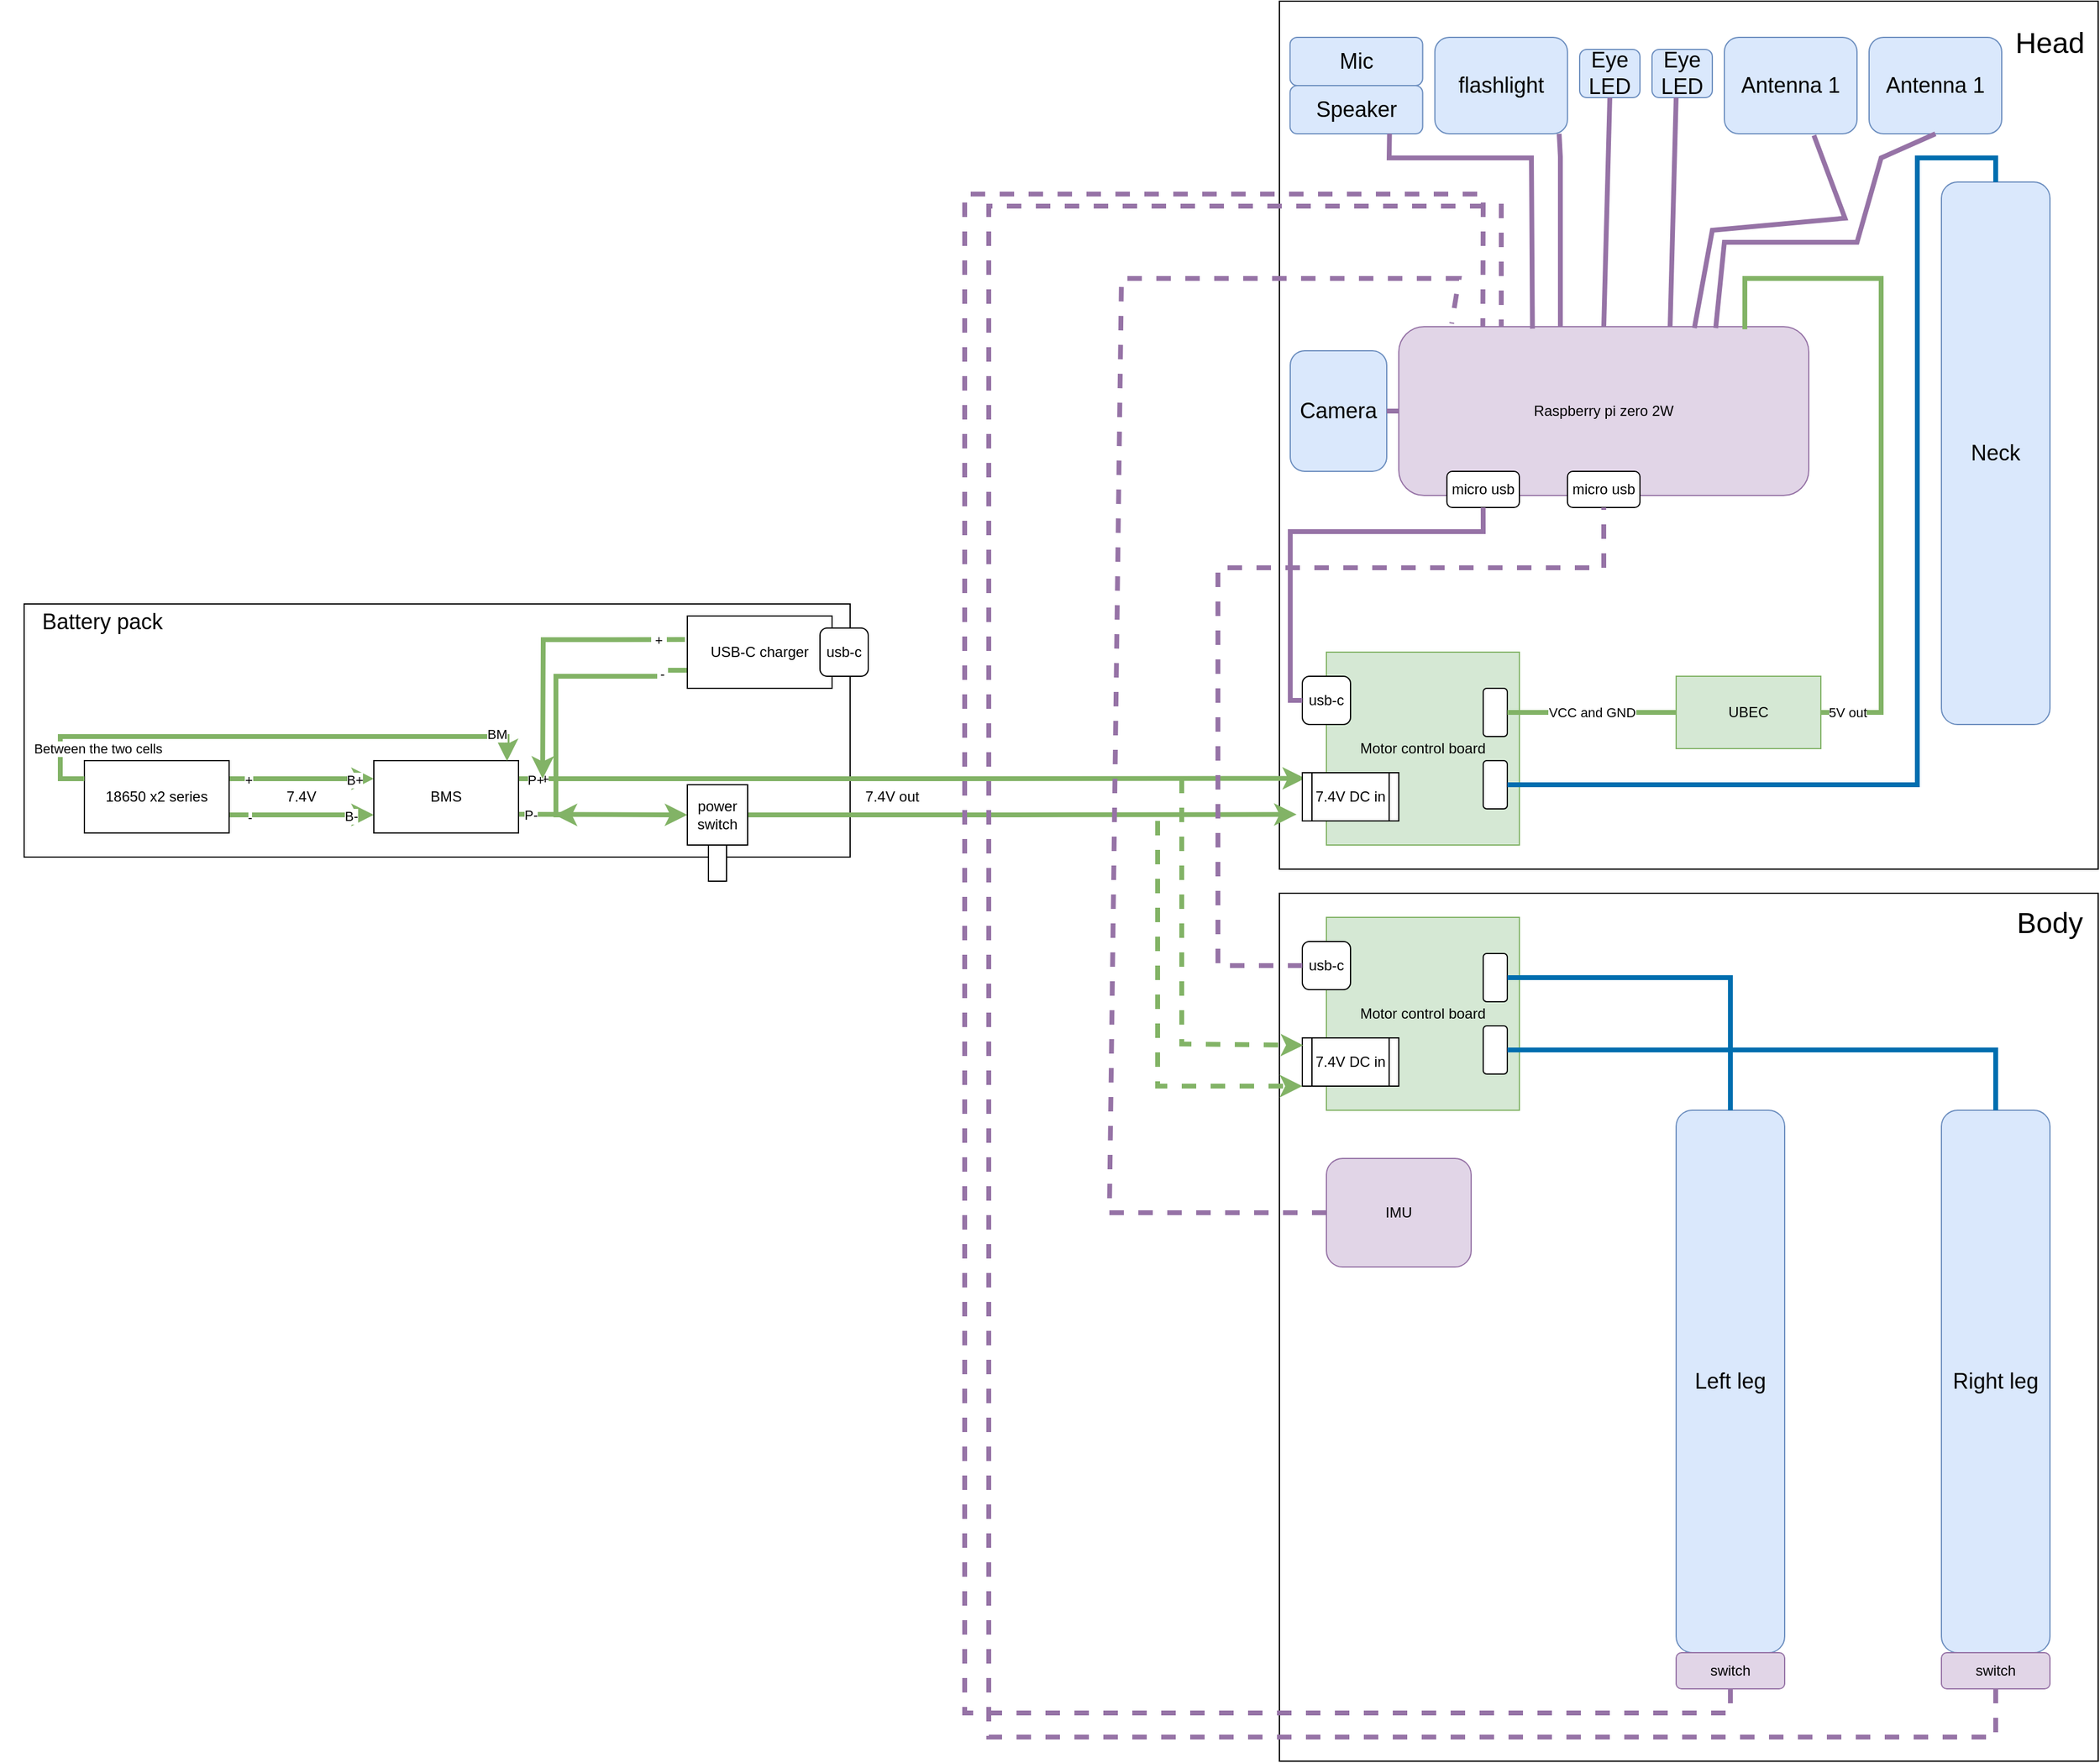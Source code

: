 <mxfile version="26.0.3">
  <diagram name="Page-1" id="qsV2s4hs_2FrfZJGvVU3">
    <mxGraphModel dx="2231" dy="1269" grid="1" gridSize="10" guides="1" tooltips="1" connect="1" arrows="1" fold="1" page="1" pageScale="1" pageWidth="827" pageHeight="1169" math="0" shadow="0">
      <root>
        <mxCell id="0" />
        <mxCell id="1" parent="0" />
        <mxCell id="-YBQGZOib8_rkUtJKQvK-69" value="" style="rounded=0;whiteSpace=wrap;html=1;" parent="1" vertex="1">
          <mxGeometry x="1421" y="40" width="679" height="720" as="geometry" />
        </mxCell>
        <mxCell id="-YBQGZOib8_rkUtJKQvK-67" value="" style="rounded=0;whiteSpace=wrap;html=1;" parent="1" vertex="1">
          <mxGeometry x="1421" y="780" width="679" height="720" as="geometry" />
        </mxCell>
        <mxCell id="-YBQGZOib8_rkUtJKQvK-45" value="&amp;nbsp;" style="rounded=0;whiteSpace=wrap;html=1;" parent="1" vertex="1">
          <mxGeometry x="380" y="540" width="685" height="210" as="geometry" />
        </mxCell>
        <mxCell id="-YBQGZOib8_rkUtJKQvK-1" value="Motor control board" style="whiteSpace=wrap;html=1;aspect=fixed;fillColor=#d5e8d4;strokeColor=#82b366;" parent="1" vertex="1">
          <mxGeometry x="1460" y="580" width="160" height="160" as="geometry" />
        </mxCell>
        <mxCell id="-YBQGZOib8_rkUtJKQvK-2" value="" style="rounded=1;whiteSpace=wrap;html=1;" parent="1" vertex="1">
          <mxGeometry x="1590" y="610" width="20" height="40" as="geometry" />
        </mxCell>
        <mxCell id="-YBQGZOib8_rkUtJKQvK-5" value="" style="rounded=1;whiteSpace=wrap;html=1;" parent="1" vertex="1">
          <mxGeometry x="1590" y="670" width="20" height="40" as="geometry" />
        </mxCell>
        <mxCell id="-YBQGZOib8_rkUtJKQvK-6" value="usb-c" style="rounded=1;whiteSpace=wrap;html=1;" parent="1" vertex="1">
          <mxGeometry x="1440" y="600" width="40" height="40" as="geometry" />
        </mxCell>
        <mxCell id="-YBQGZOib8_rkUtJKQvK-7" style="edgeStyle=orthogonalEdgeStyle;rounded=0;orthogonalLoop=1;jettySize=auto;html=1;exitX=1;exitY=0.25;exitDx=0;exitDy=0;entryX=0;entryY=0.25;entryDx=0;entryDy=0;fillColor=#d5e8d4;strokeColor=#82b366;strokeWidth=4;" parent="1" source="-YBQGZOib8_rkUtJKQvK-13" target="-YBQGZOib8_rkUtJKQvK-19" edge="1">
          <mxGeometry relative="1" as="geometry" />
        </mxCell>
        <mxCell id="-YBQGZOib8_rkUtJKQvK-8" value="+" style="edgeLabel;html=1;align=center;verticalAlign=middle;resizable=0;points=[];" parent="-YBQGZOib8_rkUtJKQvK-7" vertex="1" connectable="0">
          <mxGeometry x="-0.738" y="-1" relative="1" as="geometry">
            <mxPoint as="offset" />
          </mxGeometry>
        </mxCell>
        <mxCell id="-YBQGZOib8_rkUtJKQvK-9" value="B+" style="edgeLabel;html=1;align=center;verticalAlign=middle;resizable=0;points=[];" parent="-YBQGZOib8_rkUtJKQvK-7" vertex="1" connectable="0">
          <mxGeometry x="0.729" y="-1" relative="1" as="geometry">
            <mxPoint as="offset" />
          </mxGeometry>
        </mxCell>
        <mxCell id="-YBQGZOib8_rkUtJKQvK-10" style="edgeStyle=orthogonalEdgeStyle;rounded=0;orthogonalLoop=1;jettySize=auto;html=1;exitX=1;exitY=0.75;exitDx=0;exitDy=0;entryX=0;entryY=0.75;entryDx=0;entryDy=0;fillColor=#d5e8d4;strokeColor=#82b366;strokeWidth=4;" parent="1" source="-YBQGZOib8_rkUtJKQvK-13" target="-YBQGZOib8_rkUtJKQvK-19" edge="1">
          <mxGeometry relative="1" as="geometry" />
        </mxCell>
        <mxCell id="-YBQGZOib8_rkUtJKQvK-11" value="-" style="edgeLabel;html=1;align=center;verticalAlign=middle;resizable=0;points=[];" parent="-YBQGZOib8_rkUtJKQvK-10" vertex="1" connectable="0">
          <mxGeometry x="-0.729" y="-2" relative="1" as="geometry">
            <mxPoint as="offset" />
          </mxGeometry>
        </mxCell>
        <mxCell id="-YBQGZOib8_rkUtJKQvK-12" value="B-" style="edgeLabel;html=1;align=center;verticalAlign=middle;resizable=0;points=[];" parent="-YBQGZOib8_rkUtJKQvK-10" vertex="1" connectable="0">
          <mxGeometry x="0.671" y="-1" relative="1" as="geometry">
            <mxPoint as="offset" />
          </mxGeometry>
        </mxCell>
        <mxCell id="-YBQGZOib8_rkUtJKQvK-13" value="18650 x2 series" style="rounded=0;whiteSpace=wrap;html=1;" parent="1" vertex="1">
          <mxGeometry x="430" y="670" width="120" height="60" as="geometry" />
        </mxCell>
        <mxCell id="-YBQGZOib8_rkUtJKQvK-14" style="edgeStyle=orthogonalEdgeStyle;rounded=0;orthogonalLoop=1;jettySize=auto;html=1;exitX=1;exitY=0.25;exitDx=0;exitDy=0;entryX=0.028;entryY=0.117;entryDx=0;entryDy=0;entryPerimeter=0;fillColor=#d5e8d4;strokeColor=#82b366;strokeWidth=4;" parent="1" source="-YBQGZOib8_rkUtJKQvK-19" target="-YBQGZOib8_rkUtJKQvK-42" edge="1">
          <mxGeometry relative="1" as="geometry">
            <mxPoint x="900" y="685" as="targetPoint" />
          </mxGeometry>
        </mxCell>
        <mxCell id="-YBQGZOib8_rkUtJKQvK-15" value="P+" style="edgeLabel;html=1;align=center;verticalAlign=middle;resizable=0;points=[];" parent="-YBQGZOib8_rkUtJKQvK-14" vertex="1" connectable="0">
          <mxGeometry x="-0.671" relative="1" as="geometry">
            <mxPoint x="-90" as="offset" />
          </mxGeometry>
        </mxCell>
        <mxCell id="-YBQGZOib8_rkUtJKQvK-54" value="P+" style="edgeLabel;html=1;align=center;verticalAlign=middle;resizable=0;points=[];" parent="-YBQGZOib8_rkUtJKQvK-14" vertex="1" connectable="0">
          <mxGeometry x="-0.957" y="-1" relative="1" as="geometry">
            <mxPoint as="offset" />
          </mxGeometry>
        </mxCell>
        <mxCell id="-YBQGZOib8_rkUtJKQvK-17" style="edgeStyle=orthogonalEdgeStyle;rounded=0;orthogonalLoop=1;jettySize=auto;html=1;exitX=1;exitY=0.75;exitDx=0;exitDy=0;entryX=0;entryY=0.5;entryDx=0;entryDy=0;fillColor=#d5e8d4;strokeColor=#82b366;strokeWidth=4;" parent="1" target="-YBQGZOib8_rkUtJKQvK-38" edge="1">
          <mxGeometry relative="1" as="geometry">
            <mxPoint x="790" y="714.52" as="sourcePoint" />
            <mxPoint x="910" y="714.52" as="targetPoint" />
          </mxGeometry>
        </mxCell>
        <mxCell id="-YBQGZOib8_rkUtJKQvK-18" value="P-" style="edgeLabel;html=1;align=center;verticalAlign=middle;resizable=0;points=[];" parent="-YBQGZOib8_rkUtJKQvK-17" vertex="1" connectable="0">
          <mxGeometry x="-0.633" y="1" relative="1" as="geometry">
            <mxPoint x="-16" y="1" as="offset" />
          </mxGeometry>
        </mxCell>
        <mxCell id="-YBQGZOib8_rkUtJKQvK-19" value="BMS" style="rounded=0;whiteSpace=wrap;html=1;" parent="1" vertex="1">
          <mxGeometry x="670" y="670" width="120" height="60" as="geometry" />
        </mxCell>
        <mxCell id="-YBQGZOib8_rkUtJKQvK-20" style="edgeStyle=orthogonalEdgeStyle;rounded=0;orthogonalLoop=1;jettySize=auto;html=1;exitX=0;exitY=0.75;exitDx=0;exitDy=0;strokeWidth=4;fillColor=#d5e8d4;strokeColor=#82b366;" parent="1" source="-YBQGZOib8_rkUtJKQvK-24" edge="1">
          <mxGeometry relative="1" as="geometry">
            <mxPoint x="820" y="715" as="targetPoint" />
            <mxPoint x="890" y="600" as="sourcePoint" />
            <Array as="points">
              <mxPoint x="910" y="600" />
              <mxPoint x="821" y="600" />
              <mxPoint x="821" y="715" />
            </Array>
          </mxGeometry>
        </mxCell>
        <mxCell id="-YBQGZOib8_rkUtJKQvK-21" value="&amp;nbsp;-&amp;nbsp;" style="edgeLabel;html=1;align=center;verticalAlign=middle;resizable=0;points=[];" parent="-YBQGZOib8_rkUtJKQvK-20" vertex="1" connectable="0">
          <mxGeometry x="-0.805" y="-1" relative="1" as="geometry">
            <mxPoint as="offset" />
          </mxGeometry>
        </mxCell>
        <mxCell id="-YBQGZOib8_rkUtJKQvK-22" style="edgeStyle=orthogonalEdgeStyle;rounded=0;orthogonalLoop=1;jettySize=auto;html=1;exitX=-0.017;exitY=0.326;exitDx=0;exitDy=0;exitPerimeter=0;strokeWidth=4;fillColor=#d5e8d4;strokeColor=#82b366;" parent="1" source="-YBQGZOib8_rkUtJKQvK-24" edge="1">
          <mxGeometry relative="1" as="geometry">
            <mxPoint x="810" y="685" as="targetPoint" />
            <mxPoint x="890" y="570" as="sourcePoint" />
          </mxGeometry>
        </mxCell>
        <mxCell id="-YBQGZOib8_rkUtJKQvK-23" value="&amp;nbsp;+&amp;nbsp;" style="edgeLabel;html=1;align=center;verticalAlign=middle;resizable=0;points=[];" parent="-YBQGZOib8_rkUtJKQvK-22" vertex="1" connectable="0">
          <mxGeometry x="-0.813" relative="1" as="geometry">
            <mxPoint as="offset" />
          </mxGeometry>
        </mxCell>
        <mxCell id="-YBQGZOib8_rkUtJKQvK-24" value="USB-C charger" style="rounded=0;whiteSpace=wrap;html=1;" parent="1" vertex="1">
          <mxGeometry x="930" y="550" width="120" height="60" as="geometry" />
        </mxCell>
        <mxCell id="-YBQGZOib8_rkUtJKQvK-27" value="UBEC" style="rounded=0;whiteSpace=wrap;html=1;fillColor=#d5e8d4;strokeColor=#82b366;" parent="1" vertex="1">
          <mxGeometry x="1750" y="600" width="120" height="60" as="geometry" />
        </mxCell>
        <mxCell id="-YBQGZOib8_rkUtJKQvK-28" style="edgeStyle=orthogonalEdgeStyle;rounded=0;orthogonalLoop=1;jettySize=auto;html=1;exitX=0;exitY=0.25;exitDx=0;exitDy=0;entryX=0.921;entryY=0.007;entryDx=0;entryDy=0;entryPerimeter=0;fillColor=#d5e8d4;strokeColor=#82b366;strokeWidth=4;" parent="1" source="-YBQGZOib8_rkUtJKQvK-13" target="-YBQGZOib8_rkUtJKQvK-19" edge="1">
          <mxGeometry relative="1" as="geometry" />
        </mxCell>
        <mxCell id="-YBQGZOib8_rkUtJKQvK-29" value="BM" style="edgeLabel;html=1;align=center;verticalAlign=middle;resizable=0;points=[];" parent="-YBQGZOib8_rkUtJKQvK-28" vertex="1" connectable="0">
          <mxGeometry x="0.868" y="2" relative="1" as="geometry">
            <mxPoint as="offset" />
          </mxGeometry>
        </mxCell>
        <mxCell id="-YBQGZOib8_rkUtJKQvK-30" value="Between the two cells" style="edgeLabel;html=1;align=center;verticalAlign=middle;resizable=0;points=[];" parent="-YBQGZOib8_rkUtJKQvK-28" vertex="1" connectable="0">
          <mxGeometry x="-0.958" y="-1" relative="1" as="geometry">
            <mxPoint x="20" y="-24" as="offset" />
          </mxGeometry>
        </mxCell>
        <mxCell id="-YBQGZOib8_rkUtJKQvK-32" value="Raspberry pi zero 2W" style="rounded=1;whiteSpace=wrap;html=1;fillColor=#e1d5e7;strokeColor=#9673a6;" parent="1" vertex="1">
          <mxGeometry x="1520" y="310" width="340" height="140" as="geometry" />
        </mxCell>
        <mxCell id="-YBQGZOib8_rkUtJKQvK-33" value="7.4V" style="text;html=1;align=center;verticalAlign=middle;whiteSpace=wrap;rounded=0;" parent="1" vertex="1">
          <mxGeometry x="580" y="685" width="60" height="30" as="geometry" />
        </mxCell>
        <mxCell id="-YBQGZOib8_rkUtJKQvK-34" value="7.4V out" style="text;html=1;align=center;verticalAlign=middle;whiteSpace=wrap;rounded=0;" parent="1" vertex="1">
          <mxGeometry x="1070" y="685" width="60" height="30" as="geometry" />
        </mxCell>
        <mxCell id="-YBQGZOib8_rkUtJKQvK-36" style="edgeStyle=orthogonalEdgeStyle;rounded=0;orthogonalLoop=1;jettySize=auto;html=1;exitX=1;exitY=0.5;exitDx=0;exitDy=0;entryX=0.021;entryY=0.937;entryDx=0;entryDy=0;entryPerimeter=0;fillColor=#d5e8d4;strokeColor=#82b366;strokeWidth=4;" parent="1" source="-YBQGZOib8_rkUtJKQvK-38" target="-YBQGZOib8_rkUtJKQvK-69" edge="1">
          <mxGeometry relative="1" as="geometry">
            <mxPoint x="900" y="715" as="targetPoint" />
          </mxGeometry>
        </mxCell>
        <mxCell id="-YBQGZOib8_rkUtJKQvK-42" value="7.4V DC in" style="shape=process;whiteSpace=wrap;html=1;backgroundOutline=1;" parent="1" vertex="1">
          <mxGeometry x="1440" y="680" width="80" height="40" as="geometry" />
        </mxCell>
        <mxCell id="-YBQGZOib8_rkUtJKQvK-43" value="micro usb" style="rounded=1;whiteSpace=wrap;html=1;" parent="1" vertex="1">
          <mxGeometry x="1659.9" y="430" width="60.1" height="30" as="geometry" />
        </mxCell>
        <mxCell id="-YBQGZOib8_rkUtJKQvK-44" value="micro usb" style="rounded=1;whiteSpace=wrap;html=1;" parent="1" vertex="1">
          <mxGeometry x="1559.9" y="430" width="60.1" height="30" as="geometry" />
        </mxCell>
        <mxCell id="-YBQGZOib8_rkUtJKQvK-46" value="&lt;font style=&quot;font-size: 18px;&quot;&gt;Battery pack&lt;/font&gt;" style="text;html=1;align=center;verticalAlign=middle;whiteSpace=wrap;rounded=0;" parent="1" vertex="1">
          <mxGeometry x="360" y="540" width="170" height="30" as="geometry" />
        </mxCell>
        <mxCell id="-YBQGZOib8_rkUtJKQvK-47" value="usb-c" style="rounded=1;whiteSpace=wrap;html=1;" parent="1" vertex="1">
          <mxGeometry x="1040" y="560" width="40" height="40" as="geometry" />
        </mxCell>
        <mxCell id="-YBQGZOib8_rkUtJKQvK-48" value="Motor control board" style="whiteSpace=wrap;html=1;aspect=fixed;fillColor=#d5e8d4;strokeColor=#82b366;" parent="1" vertex="1">
          <mxGeometry x="1460" y="800" width="160" height="160" as="geometry" />
        </mxCell>
        <mxCell id="-YBQGZOib8_rkUtJKQvK-49" value="" style="rounded=1;whiteSpace=wrap;html=1;" parent="1" vertex="1">
          <mxGeometry x="1590" y="830" width="20" height="40" as="geometry" />
        </mxCell>
        <mxCell id="-YBQGZOib8_rkUtJKQvK-50" value="" style="rounded=1;whiteSpace=wrap;html=1;" parent="1" vertex="1">
          <mxGeometry x="1590" y="890" width="20" height="40" as="geometry" />
        </mxCell>
        <mxCell id="-YBQGZOib8_rkUtJKQvK-51" value="usb-c" style="rounded=1;whiteSpace=wrap;html=1;" parent="1" vertex="1">
          <mxGeometry x="1440" y="820" width="40" height="40" as="geometry" />
        </mxCell>
        <mxCell id="-YBQGZOib8_rkUtJKQvK-52" value="7.4V DC in" style="shape=process;whiteSpace=wrap;html=1;backgroundOutline=1;" parent="1" vertex="1">
          <mxGeometry x="1440" y="900" width="80" height="40" as="geometry" />
        </mxCell>
        <mxCell id="-YBQGZOib8_rkUtJKQvK-53" value="" style="endArrow=classic;html=1;rounded=0;entryX=0;entryY=1;entryDx=0;entryDy=0;fillColor=#d5e8d4;strokeColor=#82b366;strokeWidth=4;dashed=1;" parent="1" target="-YBQGZOib8_rkUtJKQvK-52" edge="1">
          <mxGeometry width="50" height="50" relative="1" as="geometry">
            <mxPoint x="1320" y="720" as="sourcePoint" />
            <mxPoint x="840" y="890" as="targetPoint" />
            <Array as="points">
              <mxPoint x="1320" y="940" />
            </Array>
          </mxGeometry>
        </mxCell>
        <mxCell id="-YBQGZOib8_rkUtJKQvK-55" value="" style="endArrow=classic;html=1;rounded=0;entryX=0.009;entryY=0.154;entryDx=0;entryDy=0;entryPerimeter=0;fillColor=#d5e8d4;strokeColor=#82b366;strokeWidth=4;dashed=1;" parent="1" target="-YBQGZOib8_rkUtJKQvK-52" edge="1">
          <mxGeometry width="50" height="50" relative="1" as="geometry">
            <mxPoint x="1340" y="685" as="sourcePoint" />
            <mxPoint x="1470" y="905" as="targetPoint" />
            <Array as="points">
              <mxPoint x="1340" y="905" />
            </Array>
          </mxGeometry>
        </mxCell>
        <mxCell id="-YBQGZOib8_rkUtJKQvK-58" value="" style="endArrow=none;html=1;rounded=0;entryX=0;entryY=0.5;entryDx=0;entryDy=0;exitX=0.5;exitY=1;exitDx=0;exitDy=0;strokeColor=#9673a6;strokeWidth=4;fillColor=#e1d5e7;" parent="1" source="-YBQGZOib8_rkUtJKQvK-44" target="-YBQGZOib8_rkUtJKQvK-6" edge="1">
          <mxGeometry width="50" height="50" relative="1" as="geometry">
            <mxPoint x="1370" y="630" as="sourcePoint" />
            <mxPoint x="1420" y="580" as="targetPoint" />
            <Array as="points">
              <mxPoint x="1590" y="480" />
              <mxPoint x="1430" y="480" />
              <mxPoint x="1430" y="620" />
            </Array>
          </mxGeometry>
        </mxCell>
        <mxCell id="-YBQGZOib8_rkUtJKQvK-60" value="" style="endArrow=none;html=1;rounded=0;entryX=0.5;entryY=1;entryDx=0;entryDy=0;exitX=0;exitY=0.5;exitDx=0;exitDy=0;strokeColor=#9673a6;strokeWidth=4;fillColor=#e1d5e7;dashed=1;" parent="1" source="-YBQGZOib8_rkUtJKQvK-51" target="-YBQGZOib8_rkUtJKQvK-43" edge="1">
          <mxGeometry width="50" height="50" relative="1" as="geometry">
            <mxPoint x="1430" y="680" as="sourcePoint" />
            <mxPoint x="1480" y="630" as="targetPoint" />
            <Array as="points">
              <mxPoint x="1370" y="840" />
              <mxPoint x="1370" y="510" />
              <mxPoint x="1690" y="510" />
            </Array>
          </mxGeometry>
        </mxCell>
        <mxCell id="-YBQGZOib8_rkUtJKQvK-61" value="IMU" style="rounded=1;whiteSpace=wrap;html=1;fillColor=#e1d5e7;strokeColor=#9673a6;" parent="1" vertex="1">
          <mxGeometry x="1460" y="1000" width="120" height="90" as="geometry" />
        </mxCell>
        <mxCell id="-YBQGZOib8_rkUtJKQvK-68" value="&lt;font style=&quot;font-size: 24px;&quot;&gt;Body&lt;/font&gt;" style="text;html=1;align=center;verticalAlign=middle;whiteSpace=wrap;rounded=0;" parent="1" vertex="1">
          <mxGeometry x="2030" y="790" width="60" height="30" as="geometry" />
        </mxCell>
        <mxCell id="-YBQGZOib8_rkUtJKQvK-70" value="&lt;font style=&quot;font-size: 24px;&quot;&gt;Head&lt;/font&gt;" style="text;html=1;align=center;verticalAlign=middle;whiteSpace=wrap;rounded=0;" parent="1" vertex="1">
          <mxGeometry x="2030" y="60" width="60" height="30" as="geometry" />
        </mxCell>
        <mxCell id="-YBQGZOib8_rkUtJKQvK-72" value="" style="endArrow=none;html=1;rounded=0;exitX=0;exitY=0.5;exitDx=0;exitDy=0;entryX=0.129;entryY=-0.018;entryDx=0;entryDy=0;entryPerimeter=0;strokeColor=#9673a6;strokeWidth=4;fillColor=#e1d5e7;dashed=1;" parent="1" source="-YBQGZOib8_rkUtJKQvK-61" target="-YBQGZOib8_rkUtJKQvK-32" edge="1">
          <mxGeometry width="50" height="50" relative="1" as="geometry">
            <mxPoint x="1860" y="850" as="sourcePoint" />
            <mxPoint x="1910" y="800" as="targetPoint" />
            <Array as="points">
              <mxPoint x="1280" y="1045" />
              <mxPoint x="1290" y="270" />
              <mxPoint x="1570" y="270" />
            </Array>
          </mxGeometry>
        </mxCell>
        <mxCell id="-YBQGZOib8_rkUtJKQvK-73" value="&lt;font style=&quot;font-size: 18px;&quot;&gt;Left leg&lt;/font&gt;" style="rounded=1;whiteSpace=wrap;html=1;fillColor=#dae8fc;strokeColor=#6c8ebf;" parent="1" vertex="1">
          <mxGeometry x="1750" y="960" width="90" height="450" as="geometry" />
        </mxCell>
        <mxCell id="-YBQGZOib8_rkUtJKQvK-74" value="&lt;font style=&quot;font-size: 18px;&quot;&gt;Right leg&lt;/font&gt;" style="rounded=1;whiteSpace=wrap;html=1;fillColor=#dae8fc;strokeColor=#6c8ebf;" parent="1" vertex="1">
          <mxGeometry x="1970" y="960" width="90" height="450" as="geometry" />
        </mxCell>
        <mxCell id="-YBQGZOib8_rkUtJKQvK-75" value="&lt;font style=&quot;font-size: 18px;&quot;&gt;Neck&lt;/font&gt;" style="rounded=1;whiteSpace=wrap;html=1;fillColor=#dae8fc;strokeColor=#6c8ebf;" parent="1" vertex="1">
          <mxGeometry x="1970" y="190" width="90" height="450" as="geometry" />
        </mxCell>
        <mxCell id="-YBQGZOib8_rkUtJKQvK-76" value="" style="endArrow=none;html=1;rounded=0;strokeWidth=4;fillColor=#1ba1e2;strokeColor=#006EAF;entryX=0.5;entryY=0;entryDx=0;entryDy=0;" parent="1" source="-YBQGZOib8_rkUtJKQvK-49" target="-YBQGZOib8_rkUtJKQvK-73" edge="1">
          <mxGeometry width="50" height="50" relative="1" as="geometry">
            <mxPoint x="1840" y="890" as="sourcePoint" />
            <mxPoint x="1890" y="840" as="targetPoint" />
            <Array as="points">
              <mxPoint x="1795" y="850" />
            </Array>
          </mxGeometry>
        </mxCell>
        <mxCell id="-YBQGZOib8_rkUtJKQvK-77" value="" style="endArrow=none;html=1;rounded=0;strokeWidth=4;fillColor=#1ba1e2;strokeColor=#006EAF;entryX=0.5;entryY=0;entryDx=0;entryDy=0;" parent="1" target="-YBQGZOib8_rkUtJKQvK-74" edge="1">
          <mxGeometry width="50" height="50" relative="1" as="geometry">
            <mxPoint x="1610" y="910" as="sourcePoint" />
            <mxPoint x="1795" y="1020" as="targetPoint" />
            <Array as="points">
              <mxPoint x="2015" y="910" />
            </Array>
          </mxGeometry>
        </mxCell>
        <mxCell id="-YBQGZOib8_rkUtJKQvK-78" value="" style="endArrow=none;html=1;rounded=0;strokeWidth=4;fillColor=#1ba1e2;strokeColor=#006EAF;entryX=0.5;entryY=0;entryDx=0;entryDy=0;" parent="1" source="-YBQGZOib8_rkUtJKQvK-5" target="-YBQGZOib8_rkUtJKQvK-75" edge="1">
          <mxGeometry width="50" height="50" relative="1" as="geometry">
            <mxPoint x="1597.45" y="630" as="sourcePoint" />
            <mxPoint x="1782.45" y="740" as="targetPoint" />
            <Array as="points">
              <mxPoint x="1950" y="690" />
              <mxPoint x="1950" y="170" />
              <mxPoint x="2015" y="170" />
            </Array>
          </mxGeometry>
        </mxCell>
        <mxCell id="-YBQGZOib8_rkUtJKQvK-79" value="" style="endArrow=none;html=1;rounded=0;exitX=1;exitY=0.5;exitDx=0;exitDy=0;entryX=0;entryY=0.5;entryDx=0;entryDy=0;strokeWidth=4;fillColor=#d5e8d4;strokeColor=#82b366;" parent="1" source="-YBQGZOib8_rkUtJKQvK-2" target="-YBQGZOib8_rkUtJKQvK-27" edge="1">
          <mxGeometry width="50" height="50" relative="1" as="geometry">
            <mxPoint x="1890" y="620" as="sourcePoint" />
            <mxPoint x="1940" y="570" as="targetPoint" />
          </mxGeometry>
        </mxCell>
        <mxCell id="-YBQGZOib8_rkUtJKQvK-80" value="VCC and GND" style="edgeLabel;html=1;align=center;verticalAlign=middle;resizable=0;points=[];" parent="-YBQGZOib8_rkUtJKQvK-79" vertex="1" connectable="0">
          <mxGeometry x="-0.176" y="1" relative="1" as="geometry">
            <mxPoint x="12" y="1" as="offset" />
          </mxGeometry>
        </mxCell>
        <mxCell id="-YBQGZOib8_rkUtJKQvK-81" value="" style="endArrow=none;html=1;rounded=0;exitX=1;exitY=0.5;exitDx=0;exitDy=0;entryX=0.844;entryY=0.015;entryDx=0;entryDy=0;entryPerimeter=0;strokeWidth=4;fillColor=#d5e8d4;strokeColor=#82b366;" parent="1" source="-YBQGZOib8_rkUtJKQvK-27" target="-YBQGZOib8_rkUtJKQvK-32" edge="1">
          <mxGeometry width="50" height="50" relative="1" as="geometry">
            <mxPoint x="1885" y="615" as="sourcePoint" />
            <mxPoint x="1935" y="565" as="targetPoint" />
            <Array as="points">
              <mxPoint x="1920" y="630" />
              <mxPoint x="1920" y="270" />
              <mxPoint x="1807" y="270" />
            </Array>
          </mxGeometry>
        </mxCell>
        <mxCell id="-YBQGZOib8_rkUtJKQvK-82" value="5V out" style="edgeLabel;html=1;align=center;verticalAlign=middle;resizable=0;points=[];" parent="-YBQGZOib8_rkUtJKQvK-81" vertex="1" connectable="0">
          <mxGeometry x="-0.923" y="4" relative="1" as="geometry">
            <mxPoint y="4" as="offset" />
          </mxGeometry>
        </mxCell>
        <mxCell id="-YBQGZOib8_rkUtJKQvK-84" value="&lt;font style=&quot;font-size: 18px;&quot;&gt;Antenna 1&lt;/font&gt;" style="rounded=1;whiteSpace=wrap;html=1;fillColor=#dae8fc;strokeColor=#6c8ebf;" parent="1" vertex="1">
          <mxGeometry x="1790" y="70" width="110" height="80" as="geometry" />
        </mxCell>
        <mxCell id="-YBQGZOib8_rkUtJKQvK-85" value="&lt;font style=&quot;font-size: 18px;&quot;&gt;Antenna 1&lt;/font&gt;" style="rounded=1;whiteSpace=wrap;html=1;fillColor=#dae8fc;strokeColor=#6c8ebf;" parent="1" vertex="1">
          <mxGeometry x="1910" y="70" width="110" height="80" as="geometry" />
        </mxCell>
        <mxCell id="-YBQGZOib8_rkUtJKQvK-86" value="" style="endArrow=none;html=1;rounded=0;exitX=0.721;exitY=0.008;exitDx=0;exitDy=0;exitPerimeter=0;entryX=0.675;entryY=1.016;entryDx=0;entryDy=0;fillColor=#e1d5e7;strokeColor=#9673a6;strokeWidth=4;entryPerimeter=0;" parent="1" source="-YBQGZOib8_rkUtJKQvK-32" target="-YBQGZOib8_rkUtJKQvK-84" edge="1">
          <mxGeometry width="50" height="50" relative="1" as="geometry">
            <mxPoint x="1820" y="600" as="sourcePoint" />
            <mxPoint x="1870" y="550" as="targetPoint" />
            <Array as="points">
              <mxPoint x="1780" y="230" />
              <mxPoint x="1890" y="220" />
            </Array>
          </mxGeometry>
        </mxCell>
        <mxCell id="-YBQGZOib8_rkUtJKQvK-87" value="" style="endArrow=none;html=1;rounded=0;exitX=0.773;exitY=0.008;exitDx=0;exitDy=0;exitPerimeter=0;entryX=0.5;entryY=1;entryDx=0;entryDy=0;fillColor=#e1d5e7;strokeColor=#9673a6;strokeWidth=4;" parent="1" source="-YBQGZOib8_rkUtJKQvK-32" target="-YBQGZOib8_rkUtJKQvK-85" edge="1">
          <mxGeometry width="50" height="50" relative="1" as="geometry">
            <mxPoint x="1790" y="309" as="sourcePoint" />
            <mxPoint x="1793" y="150" as="targetPoint" />
            <Array as="points">
              <mxPoint x="1790" y="240" />
              <mxPoint x="1900" y="240" />
              <mxPoint x="1920" y="170" />
            </Array>
          </mxGeometry>
        </mxCell>
        <mxCell id="-YBQGZOib8_rkUtJKQvK-88" value="switch" style="rounded=1;whiteSpace=wrap;html=1;fillColor=#e1d5e7;strokeColor=#9673a6;" parent="1" vertex="1">
          <mxGeometry x="1750" y="1410" width="90" height="30" as="geometry" />
        </mxCell>
        <mxCell id="-YBQGZOib8_rkUtJKQvK-90" value="switch" style="rounded=1;whiteSpace=wrap;html=1;fillColor=#e1d5e7;strokeColor=#9673a6;" parent="1" vertex="1">
          <mxGeometry x="1970" y="1410" width="90" height="30" as="geometry" />
        </mxCell>
        <mxCell id="-YBQGZOib8_rkUtJKQvK-91" value="" style="endArrow=none;html=1;rounded=0;exitX=0.5;exitY=1;exitDx=0;exitDy=0;entryX=0.205;entryY=-0.001;entryDx=0;entryDy=0;entryPerimeter=0;fillColor=#e1d5e7;strokeColor=#9673a6;strokeWidth=4;dashed=1;" parent="1" source="-YBQGZOib8_rkUtJKQvK-88" target="-YBQGZOib8_rkUtJKQvK-32" edge="1">
          <mxGeometry width="50" height="50" relative="1" as="geometry">
            <mxPoint x="1660" y="1000" as="sourcePoint" />
            <mxPoint x="1710" y="950" as="targetPoint" />
            <Array as="points">
              <mxPoint x="1795" y="1460" />
              <mxPoint x="1160" y="1460" />
              <mxPoint x="1160" y="200" />
              <mxPoint x="1590" y="200" />
            </Array>
          </mxGeometry>
        </mxCell>
        <mxCell id="-YBQGZOib8_rkUtJKQvK-92" value="" style="endArrow=none;html=1;rounded=0;exitX=0.5;exitY=1;exitDx=0;exitDy=0;entryX=0.25;entryY=0;entryDx=0;entryDy=0;fillColor=#e1d5e7;strokeColor=#9673a6;strokeWidth=4;dashed=1;" parent="1" target="-YBQGZOib8_rkUtJKQvK-32" edge="1">
          <mxGeometry width="50" height="50" relative="1" as="geometry">
            <mxPoint x="2015" y="1440" as="sourcePoint" />
            <mxPoint x="1810" y="310" as="targetPoint" />
            <Array as="points">
              <mxPoint x="2015" y="1480" />
              <mxPoint x="1180" y="1480" />
              <mxPoint x="1180" y="210" />
              <mxPoint x="1605" y="210" />
            </Array>
          </mxGeometry>
        </mxCell>
        <mxCell id="-YBQGZOib8_rkUtJKQvK-93" value="&lt;span style=&quot;font-size: 18px;&quot;&gt;flashlight&lt;/span&gt;" style="rounded=1;whiteSpace=wrap;html=1;fillColor=#dae8fc;strokeColor=#6c8ebf;" parent="1" vertex="1">
          <mxGeometry x="1549.9" y="70" width="110" height="80" as="geometry" />
        </mxCell>
        <mxCell id="-YBQGZOib8_rkUtJKQvK-94" value="" style="endArrow=none;html=1;rounded=0;exitX=0.721;exitY=0.008;exitDx=0;exitDy=0;exitPerimeter=0;entryX=0.675;entryY=1.016;entryDx=0;entryDy=0;fillColor=#e1d5e7;strokeColor=#9673a6;strokeWidth=4;entryPerimeter=0;" parent="1" edge="1">
          <mxGeometry width="50" height="50" relative="1" as="geometry">
            <mxPoint x="1654" y="310" as="sourcePoint" />
            <mxPoint x="1653" y="150" as="targetPoint" />
            <Array as="points">
              <mxPoint x="1654" y="169" />
            </Array>
          </mxGeometry>
        </mxCell>
        <mxCell id="-YBQGZOib8_rkUtJKQvK-95" value="" style="rounded=0;whiteSpace=wrap;html=1;" parent="1" vertex="1">
          <mxGeometry x="947.5" y="730" width="15" height="40" as="geometry" />
        </mxCell>
        <mxCell id="-YBQGZOib8_rkUtJKQvK-38" value="power switch" style="whiteSpace=wrap;html=1;aspect=fixed;" parent="1" vertex="1">
          <mxGeometry x="930" y="690" width="50" height="50" as="geometry" />
        </mxCell>
        <mxCell id="vN0w1t6Y51rWQMxhLmNh-1" value="&lt;span style=&quot;font-size: 18px;&quot;&gt;Speaker&lt;/span&gt;" style="rounded=1;whiteSpace=wrap;html=1;fillColor=#dae8fc;strokeColor=#6c8ebf;" parent="1" vertex="1">
          <mxGeometry x="1429.8" y="110" width="110" height="40" as="geometry" />
        </mxCell>
        <mxCell id="vN0w1t6Y51rWQMxhLmNh-2" value="" style="endArrow=none;html=1;rounded=0;exitX=0.326;exitY=0.012;exitDx=0;exitDy=0;exitPerimeter=0;entryX=0.75;entryY=1;entryDx=0;entryDy=0;fillColor=#e1d5e7;strokeColor=#9673a6;strokeWidth=4;" parent="1" source="-YBQGZOib8_rkUtJKQvK-32" target="vN0w1t6Y51rWQMxhLmNh-1" edge="1">
          <mxGeometry width="50" height="50" relative="1" as="geometry">
            <mxPoint x="1664" y="320" as="sourcePoint" />
            <mxPoint x="1663" y="160" as="targetPoint" />
            <Array as="points">
              <mxPoint x="1630" y="170" />
              <mxPoint x="1512" y="170" />
            </Array>
          </mxGeometry>
        </mxCell>
        <mxCell id="QuHCFTCMFr1V1-7T-APS-1" value="&lt;span style=&quot;font-size: 18px;&quot;&gt;Camera&lt;/span&gt;" style="rounded=1;whiteSpace=wrap;html=1;fillColor=#dae8fc;strokeColor=#6c8ebf;" parent="1" vertex="1">
          <mxGeometry x="1430" y="330" width="80" height="100" as="geometry" />
        </mxCell>
        <mxCell id="QuHCFTCMFr1V1-7T-APS-3" value="&lt;span style=&quot;font-size: 18px;&quot;&gt;Eye LED&lt;/span&gt;" style="rounded=1;whiteSpace=wrap;html=1;fillColor=#dae8fc;strokeColor=#6c8ebf;" parent="1" vertex="1">
          <mxGeometry x="1670" y="80" width="50" height="40" as="geometry" />
        </mxCell>
        <mxCell id="QuHCFTCMFr1V1-7T-APS-5" value="&lt;span style=&quot;font-size: 18px;&quot;&gt;Eye LED&lt;/span&gt;" style="rounded=1;whiteSpace=wrap;html=1;fillColor=#dae8fc;strokeColor=#6c8ebf;" parent="1" vertex="1">
          <mxGeometry x="1730" y="80" width="50" height="40" as="geometry" />
        </mxCell>
        <mxCell id="QuHCFTCMFr1V1-7T-APS-6" value="" style="endArrow=none;html=1;rounded=0;exitX=0.5;exitY=0;exitDx=0;exitDy=0;entryX=0.5;entryY=1;entryDx=0;entryDy=0;fillColor=#e1d5e7;strokeColor=#9673a6;strokeWidth=4;" parent="1" source="-YBQGZOib8_rkUtJKQvK-32" target="QuHCFTCMFr1V1-7T-APS-3" edge="1">
          <mxGeometry width="50" height="50" relative="1" as="geometry">
            <mxPoint x="1664" y="320" as="sourcePoint" />
            <mxPoint x="1663" y="160" as="targetPoint" />
            <Array as="points" />
          </mxGeometry>
        </mxCell>
        <mxCell id="QuHCFTCMFr1V1-7T-APS-7" value="" style="endArrow=none;html=1;rounded=0;exitX=0.5;exitY=0;exitDx=0;exitDy=0;entryX=0.5;entryY=1;entryDx=0;entryDy=0;fillColor=#e1d5e7;strokeColor=#9673a6;strokeWidth=4;" parent="1" edge="1">
          <mxGeometry width="50" height="50" relative="1" as="geometry">
            <mxPoint x="1745" y="310" as="sourcePoint" />
            <mxPoint x="1750" y="120" as="targetPoint" />
            <Array as="points" />
          </mxGeometry>
        </mxCell>
        <mxCell id="QuHCFTCMFr1V1-7T-APS-8" value="" style="endArrow=none;html=1;rounded=0;exitX=1;exitY=0.5;exitDx=0;exitDy=0;entryX=0;entryY=0.5;entryDx=0;entryDy=0;fillColor=#e1d5e7;strokeColor=#9673a6;strokeWidth=4;" parent="1" source="QuHCFTCMFr1V1-7T-APS-1" target="-YBQGZOib8_rkUtJKQvK-32" edge="1">
          <mxGeometry width="50" height="50" relative="1" as="geometry">
            <mxPoint x="1700" y="320" as="sourcePoint" />
            <mxPoint x="1705" y="130" as="targetPoint" />
            <Array as="points" />
          </mxGeometry>
        </mxCell>
        <mxCell id="49t0Fgb0Qvd13kqSiM8I-1" value="&lt;span style=&quot;font-size: 18px;&quot;&gt;Mic&lt;/span&gt;" style="rounded=1;whiteSpace=wrap;html=1;fillColor=#dae8fc;strokeColor=#6c8ebf;" vertex="1" parent="1">
          <mxGeometry x="1429.8" y="70" width="110" height="40" as="geometry" />
        </mxCell>
      </root>
    </mxGraphModel>
  </diagram>
</mxfile>

